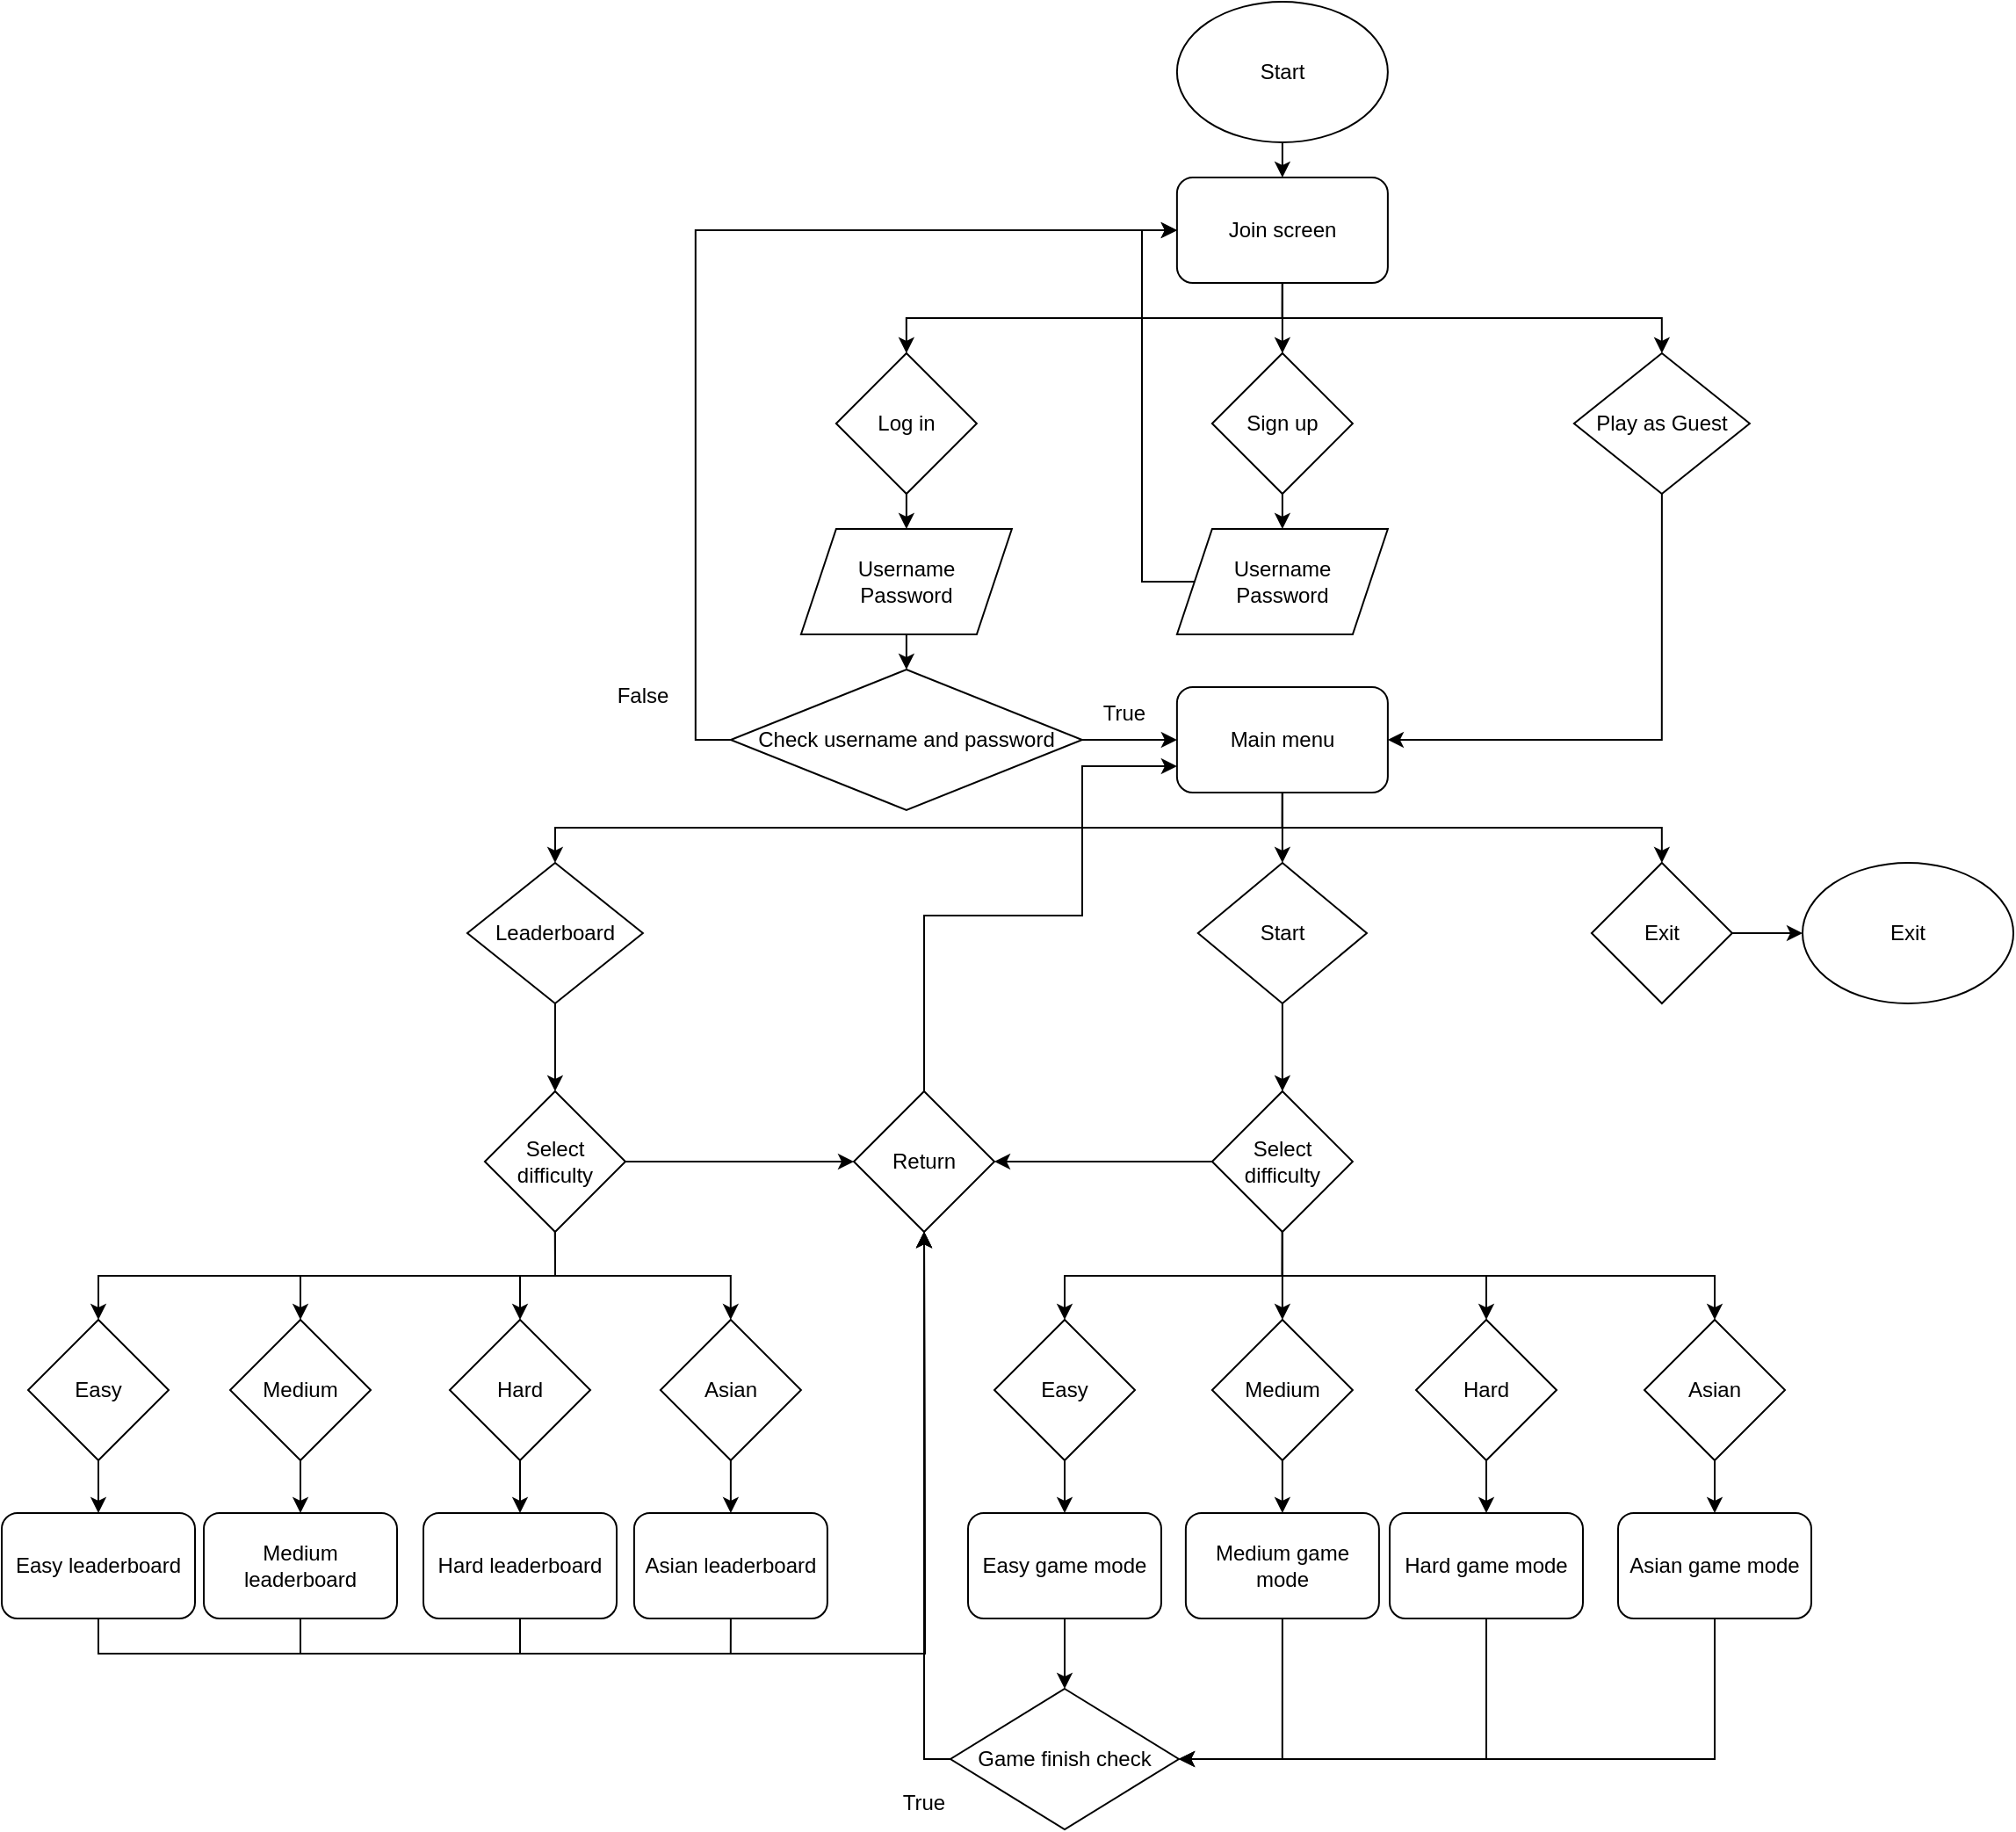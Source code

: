 <mxfile version="21.1.5" type="device">
  <diagram name="Trang-1" id="zSXktPgjRPdUAzlL62q4">
    <mxGraphModel dx="2327" dy="819" grid="1" gridSize="10" guides="1" tooltips="1" connect="1" arrows="1" fold="1" page="1" pageScale="1" pageWidth="827" pageHeight="1169" math="0" shadow="0">
      <root>
        <mxCell id="0" />
        <mxCell id="1" parent="0" />
        <mxCell id="M0cc5koYl3sNDmJno_tP-19" style="edgeStyle=orthogonalEdgeStyle;rounded=0;orthogonalLoop=1;jettySize=auto;html=1;exitX=0.5;exitY=1;exitDx=0;exitDy=0;entryX=0.5;entryY=0;entryDx=0;entryDy=0;" edge="1" parent="1" source="M0cc5koYl3sNDmJno_tP-1" target="M0cc5koYl3sNDmJno_tP-18">
          <mxGeometry relative="1" as="geometry" />
        </mxCell>
        <mxCell id="M0cc5koYl3sNDmJno_tP-1" value="Start" style="ellipse;whiteSpace=wrap;html=1;" vertex="1" parent="1">
          <mxGeometry x="343.94" width="120" height="80" as="geometry" />
        </mxCell>
        <mxCell id="M0cc5koYl3sNDmJno_tP-11" style="edgeStyle=orthogonalEdgeStyle;rounded=0;orthogonalLoop=1;jettySize=auto;html=1;exitX=0.5;exitY=1;exitDx=0;exitDy=0;entryX=0.5;entryY=0;entryDx=0;entryDy=0;" edge="1" parent="1" source="M0cc5koYl3sNDmJno_tP-2" target="M0cc5koYl3sNDmJno_tP-9">
          <mxGeometry relative="1" as="geometry" />
        </mxCell>
        <mxCell id="M0cc5koYl3sNDmJno_tP-2" value="Log in" style="rhombus;whiteSpace=wrap;html=1;" vertex="1" parent="1">
          <mxGeometry x="149.94" y="200" width="80" height="80" as="geometry" />
        </mxCell>
        <mxCell id="M0cc5koYl3sNDmJno_tP-12" style="edgeStyle=orthogonalEdgeStyle;rounded=0;orthogonalLoop=1;jettySize=auto;html=1;exitX=0.5;exitY=1;exitDx=0;exitDy=0;entryX=0.5;entryY=0;entryDx=0;entryDy=0;" edge="1" parent="1" source="M0cc5koYl3sNDmJno_tP-3" target="M0cc5koYl3sNDmJno_tP-10">
          <mxGeometry relative="1" as="geometry" />
        </mxCell>
        <mxCell id="M0cc5koYl3sNDmJno_tP-3" value="Sign up" style="rhombus;whiteSpace=wrap;html=1;" vertex="1" parent="1">
          <mxGeometry x="363.94" y="200" width="80" height="80" as="geometry" />
        </mxCell>
        <mxCell id="M0cc5koYl3sNDmJno_tP-30" style="edgeStyle=orthogonalEdgeStyle;rounded=0;orthogonalLoop=1;jettySize=auto;html=1;exitX=0.5;exitY=1;exitDx=0;exitDy=0;entryX=1;entryY=0.5;entryDx=0;entryDy=0;" edge="1" parent="1" source="M0cc5koYl3sNDmJno_tP-4" target="M0cc5koYl3sNDmJno_tP-27">
          <mxGeometry relative="1" as="geometry" />
        </mxCell>
        <mxCell id="M0cc5koYl3sNDmJno_tP-4" value="Play as Guest" style="rhombus;whiteSpace=wrap;html=1;" vertex="1" parent="1">
          <mxGeometry x="569.94" y="200" width="100" height="80" as="geometry" />
        </mxCell>
        <mxCell id="M0cc5koYl3sNDmJno_tP-16" style="edgeStyle=orthogonalEdgeStyle;rounded=0;orthogonalLoop=1;jettySize=auto;html=1;exitX=0.5;exitY=1;exitDx=0;exitDy=0;entryX=0.5;entryY=0;entryDx=0;entryDy=0;" edge="1" parent="1" source="M0cc5koYl3sNDmJno_tP-9" target="M0cc5koYl3sNDmJno_tP-13">
          <mxGeometry relative="1" as="geometry" />
        </mxCell>
        <mxCell id="M0cc5koYl3sNDmJno_tP-9" value="Username&lt;br&gt;Password" style="shape=parallelogram;perimeter=parallelogramPerimeter;whiteSpace=wrap;html=1;fixedSize=1;" vertex="1" parent="1">
          <mxGeometry x="129.94" y="300" width="120" height="60" as="geometry" />
        </mxCell>
        <mxCell id="M0cc5koYl3sNDmJno_tP-24" style="edgeStyle=orthogonalEdgeStyle;rounded=0;orthogonalLoop=1;jettySize=auto;html=1;exitX=0;exitY=0.5;exitDx=0;exitDy=0;entryX=0;entryY=0.5;entryDx=0;entryDy=0;" edge="1" parent="1" source="M0cc5koYl3sNDmJno_tP-10" target="M0cc5koYl3sNDmJno_tP-18">
          <mxGeometry relative="1" as="geometry">
            <Array as="points">
              <mxPoint x="324" y="330" />
              <mxPoint x="324" y="130" />
            </Array>
          </mxGeometry>
        </mxCell>
        <mxCell id="M0cc5koYl3sNDmJno_tP-10" value="Username&lt;br&gt;Password" style="shape=parallelogram;perimeter=parallelogramPerimeter;whiteSpace=wrap;html=1;fixedSize=1;" vertex="1" parent="1">
          <mxGeometry x="343.94" y="300" width="120" height="60" as="geometry" />
        </mxCell>
        <mxCell id="M0cc5koYl3sNDmJno_tP-25" style="edgeStyle=orthogonalEdgeStyle;rounded=0;orthogonalLoop=1;jettySize=auto;html=1;exitX=0;exitY=0.5;exitDx=0;exitDy=0;entryX=0;entryY=0.5;entryDx=0;entryDy=0;" edge="1" parent="1" source="M0cc5koYl3sNDmJno_tP-13" target="M0cc5koYl3sNDmJno_tP-18">
          <mxGeometry relative="1" as="geometry" />
        </mxCell>
        <mxCell id="M0cc5koYl3sNDmJno_tP-28" style="edgeStyle=orthogonalEdgeStyle;rounded=0;orthogonalLoop=1;jettySize=auto;html=1;exitX=1;exitY=0.5;exitDx=0;exitDy=0;entryX=0;entryY=0.5;entryDx=0;entryDy=0;" edge="1" parent="1" source="M0cc5koYl3sNDmJno_tP-13" target="M0cc5koYl3sNDmJno_tP-27">
          <mxGeometry relative="1" as="geometry" />
        </mxCell>
        <mxCell id="M0cc5koYl3sNDmJno_tP-13" value="Check username and password" style="rhombus;whiteSpace=wrap;html=1;" vertex="1" parent="1">
          <mxGeometry x="89.94" y="380" width="200" height="80" as="geometry" />
        </mxCell>
        <mxCell id="M0cc5koYl3sNDmJno_tP-20" style="edgeStyle=orthogonalEdgeStyle;rounded=0;orthogonalLoop=1;jettySize=auto;html=1;exitX=0.5;exitY=1;exitDx=0;exitDy=0;entryX=0.5;entryY=0;entryDx=0;entryDy=0;" edge="1" parent="1" source="M0cc5koYl3sNDmJno_tP-18" target="M0cc5koYl3sNDmJno_tP-3">
          <mxGeometry relative="1" as="geometry" />
        </mxCell>
        <mxCell id="M0cc5koYl3sNDmJno_tP-21" style="edgeStyle=orthogonalEdgeStyle;rounded=0;orthogonalLoop=1;jettySize=auto;html=1;exitX=0.5;exitY=1;exitDx=0;exitDy=0;entryX=0.5;entryY=0;entryDx=0;entryDy=0;" edge="1" parent="1" source="M0cc5koYl3sNDmJno_tP-18" target="M0cc5koYl3sNDmJno_tP-2">
          <mxGeometry relative="1" as="geometry" />
        </mxCell>
        <mxCell id="M0cc5koYl3sNDmJno_tP-23" style="edgeStyle=orthogonalEdgeStyle;rounded=0;orthogonalLoop=1;jettySize=auto;html=1;exitX=0.5;exitY=1;exitDx=0;exitDy=0;entryX=0.5;entryY=0;entryDx=0;entryDy=0;" edge="1" parent="1" source="M0cc5koYl3sNDmJno_tP-18" target="M0cc5koYl3sNDmJno_tP-4">
          <mxGeometry relative="1" as="geometry" />
        </mxCell>
        <mxCell id="M0cc5koYl3sNDmJno_tP-18" value="Join screen" style="rounded=1;whiteSpace=wrap;html=1;" vertex="1" parent="1">
          <mxGeometry x="343.94" y="100" width="120" height="60" as="geometry" />
        </mxCell>
        <mxCell id="M0cc5koYl3sNDmJno_tP-26" value="False" style="text;html=1;strokeColor=none;fillColor=none;align=center;verticalAlign=middle;whiteSpace=wrap;rounded=0;" vertex="1" parent="1">
          <mxGeometry x="10" y="380" width="60" height="30" as="geometry" />
        </mxCell>
        <mxCell id="M0cc5koYl3sNDmJno_tP-34" style="edgeStyle=orthogonalEdgeStyle;rounded=0;orthogonalLoop=1;jettySize=auto;html=1;exitX=0.5;exitY=1;exitDx=0;exitDy=0;entryX=0.5;entryY=0;entryDx=0;entryDy=0;" edge="1" parent="1" source="M0cc5koYl3sNDmJno_tP-27" target="M0cc5koYl3sNDmJno_tP-32">
          <mxGeometry relative="1" as="geometry" />
        </mxCell>
        <mxCell id="M0cc5koYl3sNDmJno_tP-35" style="edgeStyle=orthogonalEdgeStyle;rounded=0;orthogonalLoop=1;jettySize=auto;html=1;exitX=0.5;exitY=1;exitDx=0;exitDy=0;entryX=0.5;entryY=0;entryDx=0;entryDy=0;" edge="1" parent="1" source="M0cc5koYl3sNDmJno_tP-27" target="M0cc5koYl3sNDmJno_tP-31">
          <mxGeometry relative="1" as="geometry" />
        </mxCell>
        <mxCell id="M0cc5koYl3sNDmJno_tP-36" style="edgeStyle=orthogonalEdgeStyle;rounded=0;orthogonalLoop=1;jettySize=auto;html=1;exitX=0.5;exitY=1;exitDx=0;exitDy=0;entryX=0.5;entryY=0;entryDx=0;entryDy=0;" edge="1" parent="1" source="M0cc5koYl3sNDmJno_tP-27" target="M0cc5koYl3sNDmJno_tP-33">
          <mxGeometry relative="1" as="geometry" />
        </mxCell>
        <mxCell id="M0cc5koYl3sNDmJno_tP-27" value="Main menu" style="rounded=1;whiteSpace=wrap;html=1;" vertex="1" parent="1">
          <mxGeometry x="343.94" y="390" width="120" height="60" as="geometry" />
        </mxCell>
        <mxCell id="M0cc5koYl3sNDmJno_tP-29" value="True" style="text;html=1;strokeColor=none;fillColor=none;align=center;verticalAlign=middle;whiteSpace=wrap;rounded=0;" vertex="1" parent="1">
          <mxGeometry x="283.94" y="390" width="60" height="30" as="geometry" />
        </mxCell>
        <mxCell id="M0cc5koYl3sNDmJno_tP-53" style="edgeStyle=orthogonalEdgeStyle;rounded=0;orthogonalLoop=1;jettySize=auto;html=1;exitX=0.5;exitY=1;exitDx=0;exitDy=0;entryX=0.5;entryY=0;entryDx=0;entryDy=0;" edge="1" parent="1" source="M0cc5koYl3sNDmJno_tP-31" target="M0cc5koYl3sNDmJno_tP-39">
          <mxGeometry relative="1" as="geometry" />
        </mxCell>
        <mxCell id="M0cc5koYl3sNDmJno_tP-31" value="Leaderboard" style="rhombus;whiteSpace=wrap;html=1;" vertex="1" parent="1">
          <mxGeometry x="-60" y="490" width="99.94" height="80" as="geometry" />
        </mxCell>
        <mxCell id="M0cc5koYl3sNDmJno_tP-67" style="edgeStyle=orthogonalEdgeStyle;rounded=0;orthogonalLoop=1;jettySize=auto;html=1;exitX=0.5;exitY=1;exitDx=0;exitDy=0;entryX=0.5;entryY=0;entryDx=0;entryDy=0;" edge="1" parent="1" source="M0cc5koYl3sNDmJno_tP-32" target="M0cc5koYl3sNDmJno_tP-62">
          <mxGeometry relative="1" as="geometry" />
        </mxCell>
        <mxCell id="M0cc5koYl3sNDmJno_tP-32" value="Start" style="rhombus;whiteSpace=wrap;html=1;" vertex="1" parent="1">
          <mxGeometry x="355.91" y="490" width="96.06" height="80" as="geometry" />
        </mxCell>
        <mxCell id="M0cc5koYl3sNDmJno_tP-38" style="edgeStyle=orthogonalEdgeStyle;rounded=0;orthogonalLoop=1;jettySize=auto;html=1;exitX=1;exitY=0.5;exitDx=0;exitDy=0;entryX=0;entryY=0.5;entryDx=0;entryDy=0;" edge="1" parent="1" source="M0cc5koYl3sNDmJno_tP-33" target="M0cc5koYl3sNDmJno_tP-37">
          <mxGeometry relative="1" as="geometry" />
        </mxCell>
        <mxCell id="M0cc5koYl3sNDmJno_tP-33" value="Exit" style="rhombus;whiteSpace=wrap;html=1;" vertex="1" parent="1">
          <mxGeometry x="579.94" y="490" width="80" height="80" as="geometry" />
        </mxCell>
        <mxCell id="M0cc5koYl3sNDmJno_tP-37" value="Exit" style="ellipse;whiteSpace=wrap;html=1;" vertex="1" parent="1">
          <mxGeometry x="700" y="490" width="120" height="80" as="geometry" />
        </mxCell>
        <mxCell id="M0cc5koYl3sNDmJno_tP-54" style="edgeStyle=orthogonalEdgeStyle;rounded=0;orthogonalLoop=1;jettySize=auto;html=1;exitX=0.5;exitY=1;exitDx=0;exitDy=0;entryX=0.5;entryY=0;entryDx=0;entryDy=0;" edge="1" parent="1" source="M0cc5koYl3sNDmJno_tP-39" target="M0cc5koYl3sNDmJno_tP-45">
          <mxGeometry relative="1" as="geometry" />
        </mxCell>
        <mxCell id="M0cc5koYl3sNDmJno_tP-55" style="edgeStyle=orthogonalEdgeStyle;rounded=0;orthogonalLoop=1;jettySize=auto;html=1;exitX=0.5;exitY=1;exitDx=0;exitDy=0;entryX=0.5;entryY=0;entryDx=0;entryDy=0;" edge="1" parent="1" source="M0cc5koYl3sNDmJno_tP-39" target="M0cc5koYl3sNDmJno_tP-46">
          <mxGeometry relative="1" as="geometry" />
        </mxCell>
        <mxCell id="M0cc5koYl3sNDmJno_tP-56" style="edgeStyle=orthogonalEdgeStyle;rounded=0;orthogonalLoop=1;jettySize=auto;html=1;exitX=0.5;exitY=1;exitDx=0;exitDy=0;entryX=0.5;entryY=0;entryDx=0;entryDy=0;" edge="1" parent="1" source="M0cc5koYl3sNDmJno_tP-39" target="M0cc5koYl3sNDmJno_tP-47">
          <mxGeometry relative="1" as="geometry" />
        </mxCell>
        <mxCell id="M0cc5koYl3sNDmJno_tP-57" style="edgeStyle=orthogonalEdgeStyle;rounded=0;orthogonalLoop=1;jettySize=auto;html=1;exitX=0.5;exitY=1;exitDx=0;exitDy=0;" edge="1" parent="1" source="M0cc5koYl3sNDmJno_tP-39" target="M0cc5koYl3sNDmJno_tP-48">
          <mxGeometry relative="1" as="geometry" />
        </mxCell>
        <mxCell id="M0cc5koYl3sNDmJno_tP-69" style="edgeStyle=orthogonalEdgeStyle;rounded=0;orthogonalLoop=1;jettySize=auto;html=1;exitX=1;exitY=0.5;exitDx=0;exitDy=0;entryX=0;entryY=0.5;entryDx=0;entryDy=0;" edge="1" parent="1" source="M0cc5koYl3sNDmJno_tP-39" target="M0cc5koYl3sNDmJno_tP-68">
          <mxGeometry relative="1" as="geometry" />
        </mxCell>
        <mxCell id="M0cc5koYl3sNDmJno_tP-39" value="Select&lt;br&gt;difficulty" style="rhombus;whiteSpace=wrap;html=1;" vertex="1" parent="1">
          <mxGeometry x="-50.03" y="620" width="80" height="80" as="geometry" />
        </mxCell>
        <mxCell id="M0cc5koYl3sNDmJno_tP-76" style="edgeStyle=orthogonalEdgeStyle;rounded=0;orthogonalLoop=1;jettySize=auto;html=1;exitX=0.5;exitY=1;exitDx=0;exitDy=0;entryX=0.5;entryY=0;entryDx=0;entryDy=0;" edge="1" parent="1" source="M0cc5koYl3sNDmJno_tP-45" target="M0cc5koYl3sNDmJno_tP-72">
          <mxGeometry relative="1" as="geometry" />
        </mxCell>
        <mxCell id="M0cc5koYl3sNDmJno_tP-45" value="Easy" style="rhombus;whiteSpace=wrap;html=1;" vertex="1" parent="1">
          <mxGeometry x="-310" y="750" width="80" height="80" as="geometry" />
        </mxCell>
        <mxCell id="M0cc5koYl3sNDmJno_tP-77" style="edgeStyle=orthogonalEdgeStyle;rounded=0;orthogonalLoop=1;jettySize=auto;html=1;exitX=0.5;exitY=1;exitDx=0;exitDy=0;entryX=0.5;entryY=0;entryDx=0;entryDy=0;" edge="1" parent="1" source="M0cc5koYl3sNDmJno_tP-46" target="M0cc5koYl3sNDmJno_tP-73">
          <mxGeometry relative="1" as="geometry" />
        </mxCell>
        <mxCell id="M0cc5koYl3sNDmJno_tP-46" value="Medium" style="rhombus;whiteSpace=wrap;html=1;" vertex="1" parent="1">
          <mxGeometry x="-195" y="750" width="80" height="80" as="geometry" />
        </mxCell>
        <mxCell id="M0cc5koYl3sNDmJno_tP-78" style="edgeStyle=orthogonalEdgeStyle;rounded=0;orthogonalLoop=1;jettySize=auto;html=1;exitX=0.5;exitY=1;exitDx=0;exitDy=0;entryX=0.5;entryY=0;entryDx=0;entryDy=0;" edge="1" parent="1" source="M0cc5koYl3sNDmJno_tP-47" target="M0cc5koYl3sNDmJno_tP-74">
          <mxGeometry relative="1" as="geometry" />
        </mxCell>
        <mxCell id="M0cc5koYl3sNDmJno_tP-47" value="Hard" style="rhombus;whiteSpace=wrap;html=1;" vertex="1" parent="1">
          <mxGeometry x="-70" y="750" width="80" height="80" as="geometry" />
        </mxCell>
        <mxCell id="M0cc5koYl3sNDmJno_tP-79" style="edgeStyle=orthogonalEdgeStyle;rounded=0;orthogonalLoop=1;jettySize=auto;html=1;exitX=0.5;exitY=1;exitDx=0;exitDy=0;entryX=0.5;entryY=0;entryDx=0;entryDy=0;" edge="1" parent="1" source="M0cc5koYl3sNDmJno_tP-48" target="M0cc5koYl3sNDmJno_tP-75">
          <mxGeometry relative="1" as="geometry" />
        </mxCell>
        <mxCell id="M0cc5koYl3sNDmJno_tP-48" value="Asian" style="rhombus;whiteSpace=wrap;html=1;" vertex="1" parent="1">
          <mxGeometry x="49.94" y="750" width="80" height="80" as="geometry" />
        </mxCell>
        <mxCell id="M0cc5koYl3sNDmJno_tP-58" style="edgeStyle=orthogonalEdgeStyle;rounded=0;orthogonalLoop=1;jettySize=auto;html=1;exitX=0.5;exitY=1;exitDx=0;exitDy=0;entryX=0.5;entryY=0;entryDx=0;entryDy=0;" edge="1" parent="1" source="M0cc5koYl3sNDmJno_tP-62" target="M0cc5koYl3sNDmJno_tP-63">
          <mxGeometry relative="1" as="geometry" />
        </mxCell>
        <mxCell id="M0cc5koYl3sNDmJno_tP-59" style="edgeStyle=orthogonalEdgeStyle;rounded=0;orthogonalLoop=1;jettySize=auto;html=1;exitX=0.5;exitY=1;exitDx=0;exitDy=0;entryX=0.5;entryY=0;entryDx=0;entryDy=0;" edge="1" parent="1" source="M0cc5koYl3sNDmJno_tP-62" target="M0cc5koYl3sNDmJno_tP-64">
          <mxGeometry relative="1" as="geometry" />
        </mxCell>
        <mxCell id="M0cc5koYl3sNDmJno_tP-60" style="edgeStyle=orthogonalEdgeStyle;rounded=0;orthogonalLoop=1;jettySize=auto;html=1;exitX=0.5;exitY=1;exitDx=0;exitDy=0;entryX=0.5;entryY=0;entryDx=0;entryDy=0;" edge="1" parent="1" source="M0cc5koYl3sNDmJno_tP-62" target="M0cc5koYl3sNDmJno_tP-65">
          <mxGeometry relative="1" as="geometry" />
        </mxCell>
        <mxCell id="M0cc5koYl3sNDmJno_tP-61" style="edgeStyle=orthogonalEdgeStyle;rounded=0;orthogonalLoop=1;jettySize=auto;html=1;exitX=0.5;exitY=1;exitDx=0;exitDy=0;" edge="1" parent="1" source="M0cc5koYl3sNDmJno_tP-62" target="M0cc5koYl3sNDmJno_tP-66">
          <mxGeometry relative="1" as="geometry" />
        </mxCell>
        <mxCell id="M0cc5koYl3sNDmJno_tP-70" style="edgeStyle=orthogonalEdgeStyle;rounded=0;orthogonalLoop=1;jettySize=auto;html=1;exitX=0;exitY=0.5;exitDx=0;exitDy=0;entryX=1;entryY=0.5;entryDx=0;entryDy=0;" edge="1" parent="1" source="M0cc5koYl3sNDmJno_tP-62" target="M0cc5koYl3sNDmJno_tP-68">
          <mxGeometry relative="1" as="geometry" />
        </mxCell>
        <mxCell id="M0cc5koYl3sNDmJno_tP-62" value="Select&lt;br&gt;difficulty" style="rhombus;whiteSpace=wrap;html=1;" vertex="1" parent="1">
          <mxGeometry x="363.94" y="620" width="80" height="80" as="geometry" />
        </mxCell>
        <mxCell id="M0cc5koYl3sNDmJno_tP-84" style="edgeStyle=orthogonalEdgeStyle;rounded=0;orthogonalLoop=1;jettySize=auto;html=1;exitX=0.5;exitY=1;exitDx=0;exitDy=0;entryX=0.5;entryY=0;entryDx=0;entryDy=0;" edge="1" parent="1" source="M0cc5koYl3sNDmJno_tP-63" target="M0cc5koYl3sNDmJno_tP-80">
          <mxGeometry relative="1" as="geometry" />
        </mxCell>
        <mxCell id="M0cc5koYl3sNDmJno_tP-63" value="Easy" style="rhombus;whiteSpace=wrap;html=1;" vertex="1" parent="1">
          <mxGeometry x="240" y="750" width="80" height="80" as="geometry" />
        </mxCell>
        <mxCell id="M0cc5koYl3sNDmJno_tP-85" style="edgeStyle=orthogonalEdgeStyle;rounded=0;orthogonalLoop=1;jettySize=auto;html=1;exitX=0.5;exitY=1;exitDx=0;exitDy=0;entryX=0.5;entryY=0;entryDx=0;entryDy=0;" edge="1" parent="1" source="M0cc5koYl3sNDmJno_tP-64" target="M0cc5koYl3sNDmJno_tP-81">
          <mxGeometry relative="1" as="geometry" />
        </mxCell>
        <mxCell id="M0cc5koYl3sNDmJno_tP-64" value="Medium" style="rhombus;whiteSpace=wrap;html=1;" vertex="1" parent="1">
          <mxGeometry x="363.94" y="750" width="80" height="80" as="geometry" />
        </mxCell>
        <mxCell id="M0cc5koYl3sNDmJno_tP-88" style="edgeStyle=orthogonalEdgeStyle;rounded=0;orthogonalLoop=1;jettySize=auto;html=1;exitX=0.5;exitY=1;exitDx=0;exitDy=0;entryX=0.5;entryY=0;entryDx=0;entryDy=0;" edge="1" parent="1" source="M0cc5koYl3sNDmJno_tP-65" target="M0cc5koYl3sNDmJno_tP-82">
          <mxGeometry relative="1" as="geometry" />
        </mxCell>
        <mxCell id="M0cc5koYl3sNDmJno_tP-65" value="Hard" style="rhombus;whiteSpace=wrap;html=1;" vertex="1" parent="1">
          <mxGeometry x="480" y="750" width="80" height="80" as="geometry" />
        </mxCell>
        <mxCell id="M0cc5koYl3sNDmJno_tP-89" style="edgeStyle=orthogonalEdgeStyle;rounded=0;orthogonalLoop=1;jettySize=auto;html=1;exitX=0.5;exitY=1;exitDx=0;exitDy=0;entryX=0.5;entryY=0;entryDx=0;entryDy=0;" edge="1" parent="1" source="M0cc5koYl3sNDmJno_tP-66" target="M0cc5koYl3sNDmJno_tP-83">
          <mxGeometry relative="1" as="geometry" />
        </mxCell>
        <mxCell id="M0cc5koYl3sNDmJno_tP-66" value="Asian" style="rhombus;whiteSpace=wrap;html=1;" vertex="1" parent="1">
          <mxGeometry x="610" y="750" width="80" height="80" as="geometry" />
        </mxCell>
        <mxCell id="M0cc5koYl3sNDmJno_tP-91" style="edgeStyle=orthogonalEdgeStyle;rounded=0;orthogonalLoop=1;jettySize=auto;html=1;exitX=0.5;exitY=0;exitDx=0;exitDy=0;entryX=0;entryY=0.75;entryDx=0;entryDy=0;" edge="1" parent="1" source="M0cc5koYl3sNDmJno_tP-68" target="M0cc5koYl3sNDmJno_tP-27">
          <mxGeometry relative="1" as="geometry">
            <Array as="points">
              <mxPoint x="200" y="520" />
              <mxPoint x="290" y="520" />
              <mxPoint x="290" y="435" />
            </Array>
          </mxGeometry>
        </mxCell>
        <mxCell id="M0cc5koYl3sNDmJno_tP-68" value="Return" style="rhombus;whiteSpace=wrap;html=1;" vertex="1" parent="1">
          <mxGeometry x="160" y="620" width="80" height="80" as="geometry" />
        </mxCell>
        <mxCell id="M0cc5koYl3sNDmJno_tP-98" style="edgeStyle=orthogonalEdgeStyle;rounded=0;orthogonalLoop=1;jettySize=auto;html=1;exitX=0.5;exitY=1;exitDx=0;exitDy=0;entryX=0.5;entryY=1;entryDx=0;entryDy=0;" edge="1" parent="1" source="M0cc5koYl3sNDmJno_tP-72" target="M0cc5koYl3sNDmJno_tP-68">
          <mxGeometry relative="1" as="geometry" />
        </mxCell>
        <mxCell id="M0cc5koYl3sNDmJno_tP-72" value="Easy leaderboard" style="rounded=1;whiteSpace=wrap;html=1;" vertex="1" parent="1">
          <mxGeometry x="-325" y="860" width="110" height="60" as="geometry" />
        </mxCell>
        <mxCell id="M0cc5koYl3sNDmJno_tP-99" style="edgeStyle=orthogonalEdgeStyle;rounded=0;orthogonalLoop=1;jettySize=auto;html=1;exitX=0.5;exitY=1;exitDx=0;exitDy=0;" edge="1" parent="1" source="M0cc5koYl3sNDmJno_tP-73">
          <mxGeometry relative="1" as="geometry">
            <mxPoint x="200" y="700" as="targetPoint" />
          </mxGeometry>
        </mxCell>
        <mxCell id="M0cc5koYl3sNDmJno_tP-73" value="Medium leaderboard" style="rounded=1;whiteSpace=wrap;html=1;" vertex="1" parent="1">
          <mxGeometry x="-210" y="860" width="110" height="60" as="geometry" />
        </mxCell>
        <mxCell id="M0cc5koYl3sNDmJno_tP-102" style="edgeStyle=orthogonalEdgeStyle;rounded=0;orthogonalLoop=1;jettySize=auto;html=1;exitX=0.5;exitY=1;exitDx=0;exitDy=0;entryX=0.5;entryY=1;entryDx=0;entryDy=0;" edge="1" parent="1" source="M0cc5koYl3sNDmJno_tP-74" target="M0cc5koYl3sNDmJno_tP-68">
          <mxGeometry relative="1" as="geometry" />
        </mxCell>
        <mxCell id="M0cc5koYl3sNDmJno_tP-74" value="Hard leaderboard" style="rounded=1;whiteSpace=wrap;html=1;" vertex="1" parent="1">
          <mxGeometry x="-85" y="860" width="110" height="60" as="geometry" />
        </mxCell>
        <mxCell id="M0cc5koYl3sNDmJno_tP-103" style="edgeStyle=orthogonalEdgeStyle;rounded=0;orthogonalLoop=1;jettySize=auto;html=1;exitX=0.5;exitY=1;exitDx=0;exitDy=0;" edge="1" parent="1" source="M0cc5koYl3sNDmJno_tP-75">
          <mxGeometry relative="1" as="geometry">
            <mxPoint x="200" y="700" as="targetPoint" />
          </mxGeometry>
        </mxCell>
        <mxCell id="M0cc5koYl3sNDmJno_tP-75" value="Asian leaderboard" style="rounded=1;whiteSpace=wrap;html=1;" vertex="1" parent="1">
          <mxGeometry x="34.94" y="860" width="110" height="60" as="geometry" />
        </mxCell>
        <mxCell id="M0cc5koYl3sNDmJno_tP-93" style="edgeStyle=orthogonalEdgeStyle;rounded=0;orthogonalLoop=1;jettySize=auto;html=1;exitX=0.5;exitY=1;exitDx=0;exitDy=0;entryX=0.5;entryY=0;entryDx=0;entryDy=0;" edge="1" parent="1" source="M0cc5koYl3sNDmJno_tP-80" target="M0cc5koYl3sNDmJno_tP-92">
          <mxGeometry relative="1" as="geometry" />
        </mxCell>
        <mxCell id="M0cc5koYl3sNDmJno_tP-80" value="Easy game mode" style="rounded=1;whiteSpace=wrap;html=1;" vertex="1" parent="1">
          <mxGeometry x="225" y="860" width="110" height="60" as="geometry" />
        </mxCell>
        <mxCell id="M0cc5koYl3sNDmJno_tP-94" style="edgeStyle=orthogonalEdgeStyle;rounded=0;orthogonalLoop=1;jettySize=auto;html=1;exitX=0.5;exitY=1;exitDx=0;exitDy=0;entryX=1;entryY=0.5;entryDx=0;entryDy=0;" edge="1" parent="1" source="M0cc5koYl3sNDmJno_tP-81" target="M0cc5koYl3sNDmJno_tP-92">
          <mxGeometry relative="1" as="geometry" />
        </mxCell>
        <mxCell id="M0cc5koYl3sNDmJno_tP-81" value="Medium game mode" style="rounded=1;whiteSpace=wrap;html=1;" vertex="1" parent="1">
          <mxGeometry x="348.94" y="860" width="110" height="60" as="geometry" />
        </mxCell>
        <mxCell id="M0cc5koYl3sNDmJno_tP-95" style="edgeStyle=orthogonalEdgeStyle;rounded=0;orthogonalLoop=1;jettySize=auto;html=1;exitX=0.5;exitY=1;exitDx=0;exitDy=0;entryX=1;entryY=0.5;entryDx=0;entryDy=0;" edge="1" parent="1" source="M0cc5koYl3sNDmJno_tP-82" target="M0cc5koYl3sNDmJno_tP-92">
          <mxGeometry relative="1" as="geometry" />
        </mxCell>
        <mxCell id="M0cc5koYl3sNDmJno_tP-82" value="Hard game mode" style="rounded=1;whiteSpace=wrap;html=1;" vertex="1" parent="1">
          <mxGeometry x="465" y="860" width="110" height="60" as="geometry" />
        </mxCell>
        <mxCell id="M0cc5koYl3sNDmJno_tP-96" style="edgeStyle=orthogonalEdgeStyle;rounded=0;orthogonalLoop=1;jettySize=auto;html=1;exitX=0.5;exitY=1;exitDx=0;exitDy=0;entryX=1;entryY=0.5;entryDx=0;entryDy=0;" edge="1" parent="1" source="M0cc5koYl3sNDmJno_tP-83" target="M0cc5koYl3sNDmJno_tP-92">
          <mxGeometry relative="1" as="geometry" />
        </mxCell>
        <mxCell id="M0cc5koYl3sNDmJno_tP-83" value="Asian game mode" style="rounded=1;whiteSpace=wrap;html=1;" vertex="1" parent="1">
          <mxGeometry x="595" y="860" width="110" height="60" as="geometry" />
        </mxCell>
        <mxCell id="M0cc5koYl3sNDmJno_tP-97" style="edgeStyle=orthogonalEdgeStyle;rounded=0;orthogonalLoop=1;jettySize=auto;html=1;exitX=0;exitY=0.5;exitDx=0;exitDy=0;entryX=0.5;entryY=1;entryDx=0;entryDy=0;" edge="1" parent="1" source="M0cc5koYl3sNDmJno_tP-92" target="M0cc5koYl3sNDmJno_tP-68">
          <mxGeometry relative="1" as="geometry">
            <Array as="points">
              <mxPoint x="200" y="1000" />
            </Array>
          </mxGeometry>
        </mxCell>
        <mxCell id="M0cc5koYl3sNDmJno_tP-92" value="Game finish check" style="rhombus;whiteSpace=wrap;html=1;" vertex="1" parent="1">
          <mxGeometry x="215" y="960" width="130" height="80" as="geometry" />
        </mxCell>
        <mxCell id="M0cc5koYl3sNDmJno_tP-105" value="True" style="text;html=1;strokeColor=none;fillColor=none;align=center;verticalAlign=middle;whiteSpace=wrap;rounded=0;" vertex="1" parent="1">
          <mxGeometry x="169.94" y="1010" width="60" height="30" as="geometry" />
        </mxCell>
      </root>
    </mxGraphModel>
  </diagram>
</mxfile>
